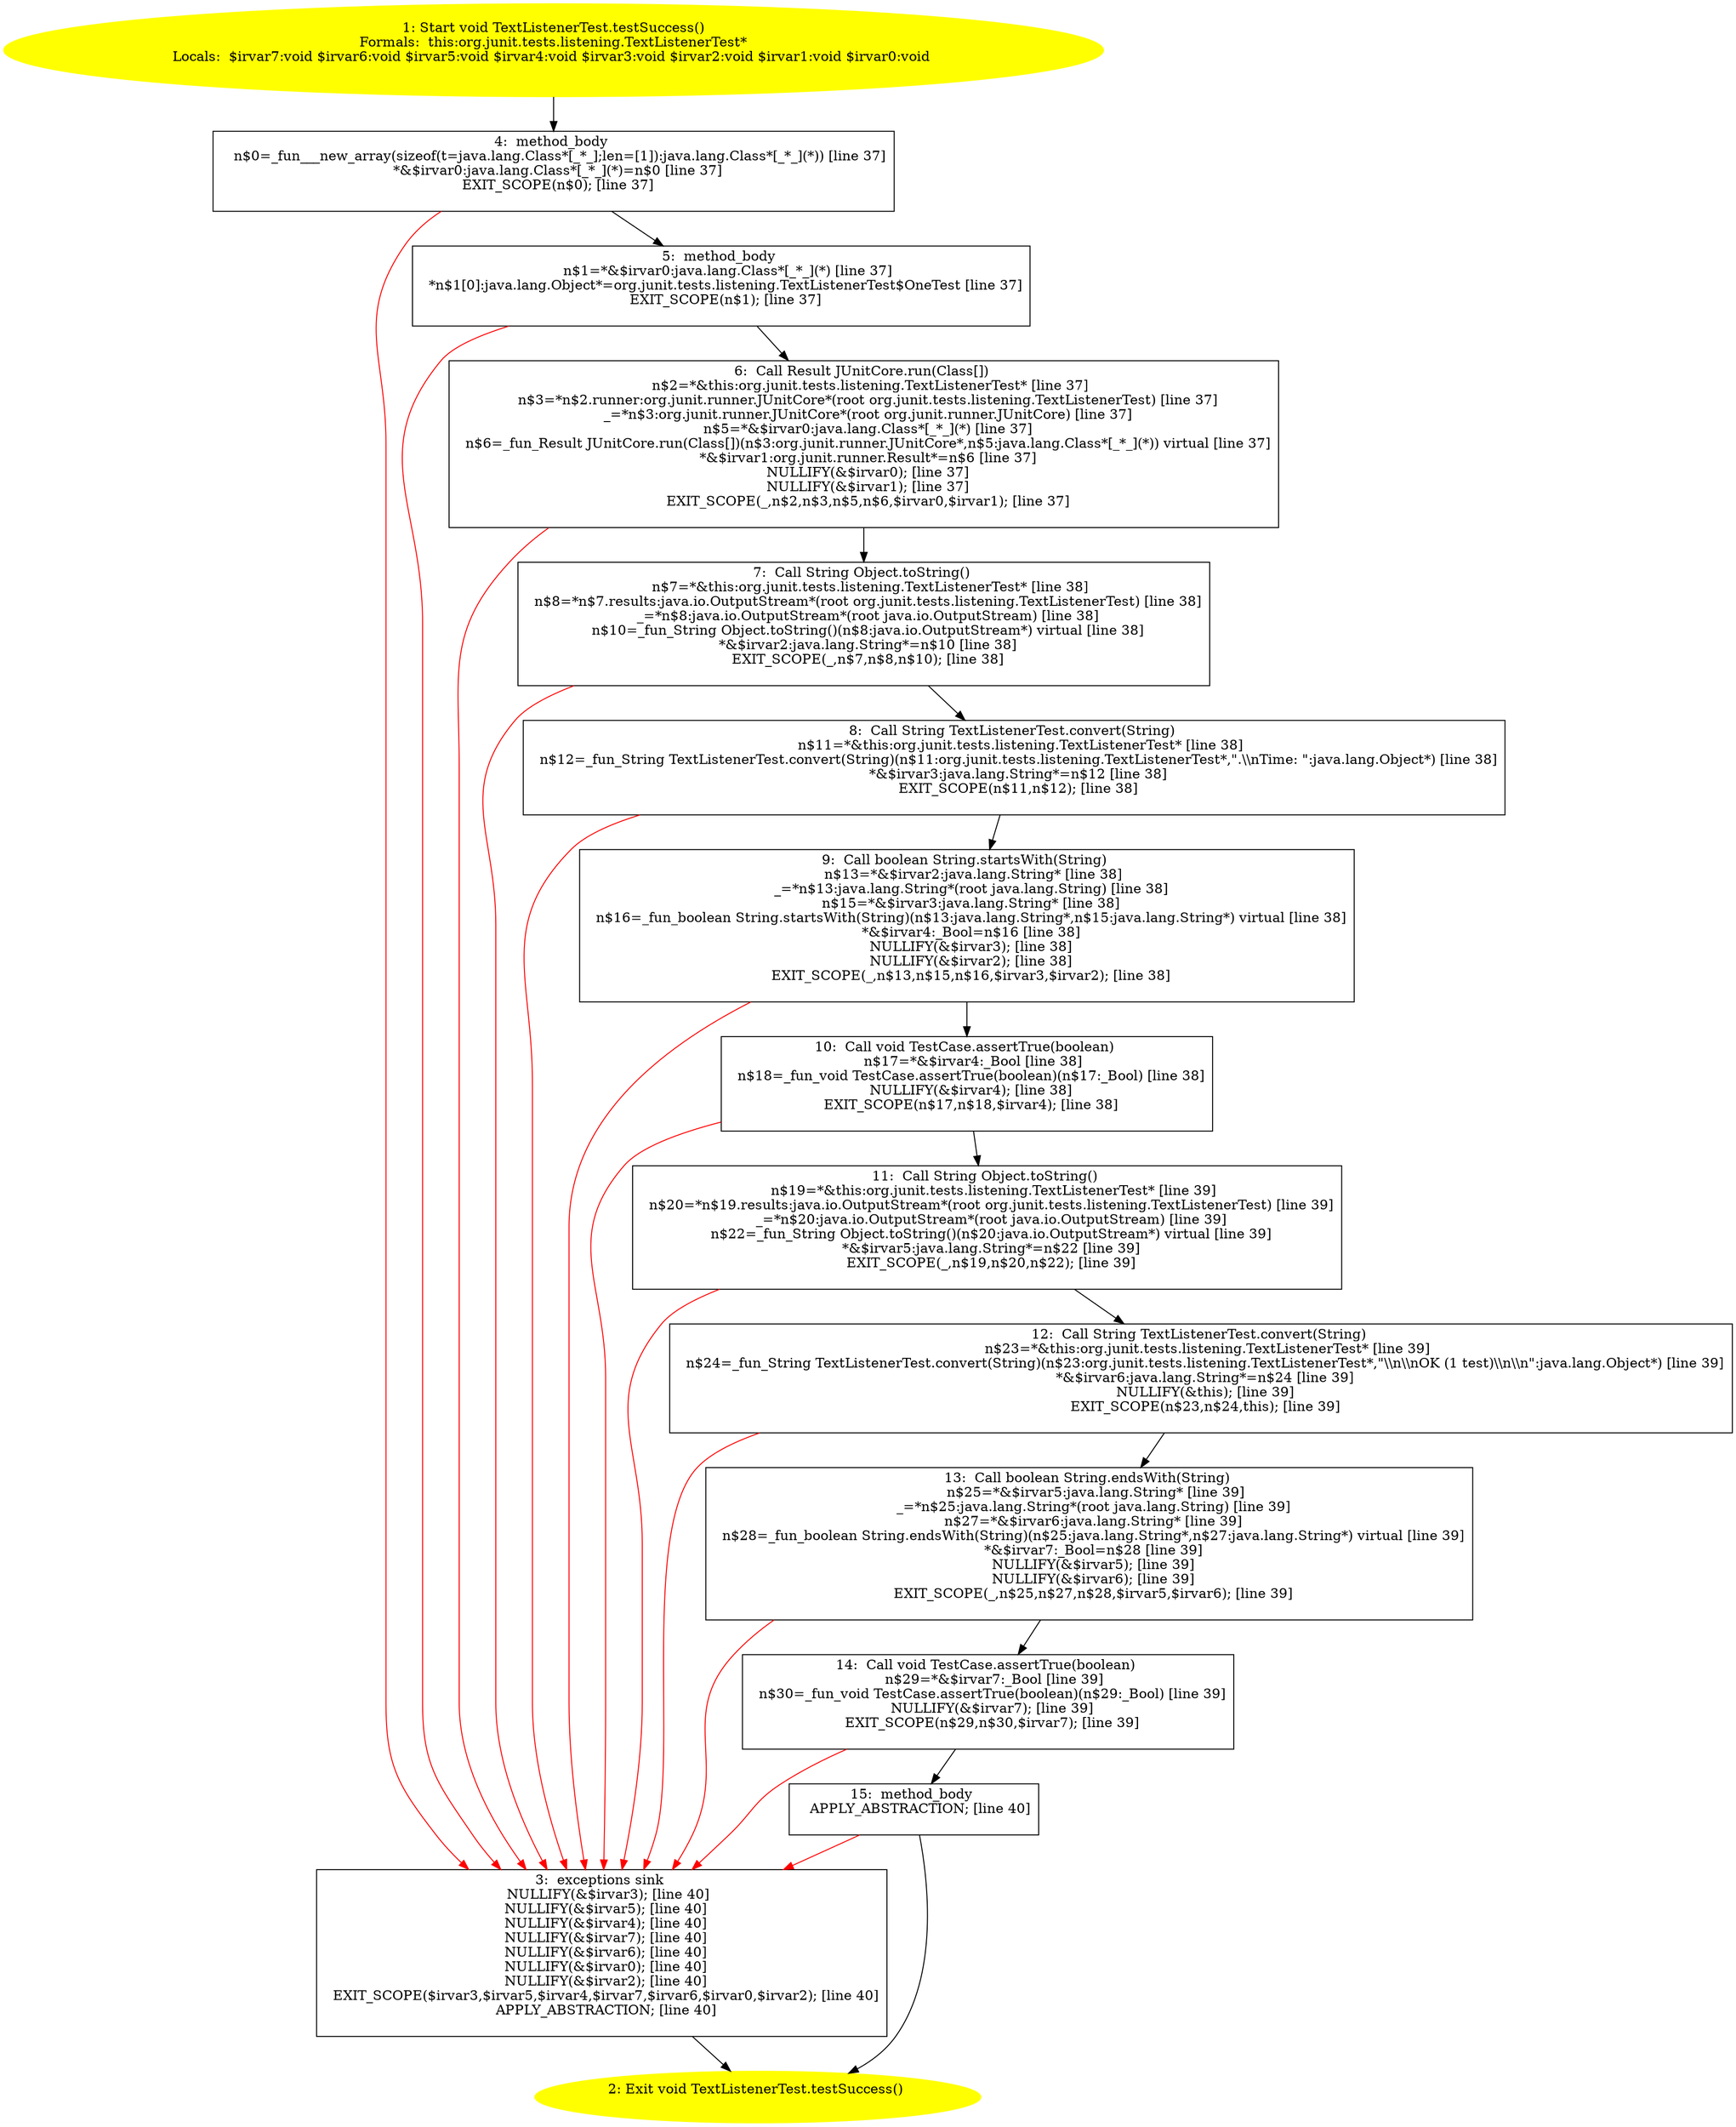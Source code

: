 /* @generated */
digraph cfg {
"org.junit.tests.listening.TextListenerTest.testSuccess():void.23da1e60ec4c7fc1e8f096e7b91e42a6_1" [label="1: Start void TextListenerTest.testSuccess()\nFormals:  this:org.junit.tests.listening.TextListenerTest*\nLocals:  $irvar7:void $irvar6:void $irvar5:void $irvar4:void $irvar3:void $irvar2:void $irvar1:void $irvar0:void \n  " color=yellow style=filled]
	

	 "org.junit.tests.listening.TextListenerTest.testSuccess():void.23da1e60ec4c7fc1e8f096e7b91e42a6_1" -> "org.junit.tests.listening.TextListenerTest.testSuccess():void.23da1e60ec4c7fc1e8f096e7b91e42a6_4" ;
"org.junit.tests.listening.TextListenerTest.testSuccess():void.23da1e60ec4c7fc1e8f096e7b91e42a6_2" [label="2: Exit void TextListenerTest.testSuccess() \n  " color=yellow style=filled]
	

"org.junit.tests.listening.TextListenerTest.testSuccess():void.23da1e60ec4c7fc1e8f096e7b91e42a6_3" [label="3:  exceptions sink \n   NULLIFY(&$irvar3); [line 40]\n  NULLIFY(&$irvar5); [line 40]\n  NULLIFY(&$irvar4); [line 40]\n  NULLIFY(&$irvar7); [line 40]\n  NULLIFY(&$irvar6); [line 40]\n  NULLIFY(&$irvar0); [line 40]\n  NULLIFY(&$irvar2); [line 40]\n  EXIT_SCOPE($irvar3,$irvar5,$irvar4,$irvar7,$irvar6,$irvar0,$irvar2); [line 40]\n  APPLY_ABSTRACTION; [line 40]\n " shape="box"]
	

	 "org.junit.tests.listening.TextListenerTest.testSuccess():void.23da1e60ec4c7fc1e8f096e7b91e42a6_3" -> "org.junit.tests.listening.TextListenerTest.testSuccess():void.23da1e60ec4c7fc1e8f096e7b91e42a6_2" ;
"org.junit.tests.listening.TextListenerTest.testSuccess():void.23da1e60ec4c7fc1e8f096e7b91e42a6_4" [label="4:  method_body \n   n$0=_fun___new_array(sizeof(t=java.lang.Class*[_*_];len=[1]):java.lang.Class*[_*_](*)) [line 37]\n  *&$irvar0:java.lang.Class*[_*_](*)=n$0 [line 37]\n  EXIT_SCOPE(n$0); [line 37]\n " shape="box"]
	

	 "org.junit.tests.listening.TextListenerTest.testSuccess():void.23da1e60ec4c7fc1e8f096e7b91e42a6_4" -> "org.junit.tests.listening.TextListenerTest.testSuccess():void.23da1e60ec4c7fc1e8f096e7b91e42a6_5" ;
	 "org.junit.tests.listening.TextListenerTest.testSuccess():void.23da1e60ec4c7fc1e8f096e7b91e42a6_4" -> "org.junit.tests.listening.TextListenerTest.testSuccess():void.23da1e60ec4c7fc1e8f096e7b91e42a6_3" [color="red" ];
"org.junit.tests.listening.TextListenerTest.testSuccess():void.23da1e60ec4c7fc1e8f096e7b91e42a6_5" [label="5:  method_body \n   n$1=*&$irvar0:java.lang.Class*[_*_](*) [line 37]\n  *n$1[0]:java.lang.Object*=org.junit.tests.listening.TextListenerTest$OneTest [line 37]\n  EXIT_SCOPE(n$1); [line 37]\n " shape="box"]
	

	 "org.junit.tests.listening.TextListenerTest.testSuccess():void.23da1e60ec4c7fc1e8f096e7b91e42a6_5" -> "org.junit.tests.listening.TextListenerTest.testSuccess():void.23da1e60ec4c7fc1e8f096e7b91e42a6_6" ;
	 "org.junit.tests.listening.TextListenerTest.testSuccess():void.23da1e60ec4c7fc1e8f096e7b91e42a6_5" -> "org.junit.tests.listening.TextListenerTest.testSuccess():void.23da1e60ec4c7fc1e8f096e7b91e42a6_3" [color="red" ];
"org.junit.tests.listening.TextListenerTest.testSuccess():void.23da1e60ec4c7fc1e8f096e7b91e42a6_6" [label="6:  Call Result JUnitCore.run(Class[]) \n   n$2=*&this:org.junit.tests.listening.TextListenerTest* [line 37]\n  n$3=*n$2.runner:org.junit.runner.JUnitCore*(root org.junit.tests.listening.TextListenerTest) [line 37]\n  _=*n$3:org.junit.runner.JUnitCore*(root org.junit.runner.JUnitCore) [line 37]\n  n$5=*&$irvar0:java.lang.Class*[_*_](*) [line 37]\n  n$6=_fun_Result JUnitCore.run(Class[])(n$3:org.junit.runner.JUnitCore*,n$5:java.lang.Class*[_*_](*)) virtual [line 37]\n  *&$irvar1:org.junit.runner.Result*=n$6 [line 37]\n  NULLIFY(&$irvar0); [line 37]\n  NULLIFY(&$irvar1); [line 37]\n  EXIT_SCOPE(_,n$2,n$3,n$5,n$6,$irvar0,$irvar1); [line 37]\n " shape="box"]
	

	 "org.junit.tests.listening.TextListenerTest.testSuccess():void.23da1e60ec4c7fc1e8f096e7b91e42a6_6" -> "org.junit.tests.listening.TextListenerTest.testSuccess():void.23da1e60ec4c7fc1e8f096e7b91e42a6_7" ;
	 "org.junit.tests.listening.TextListenerTest.testSuccess():void.23da1e60ec4c7fc1e8f096e7b91e42a6_6" -> "org.junit.tests.listening.TextListenerTest.testSuccess():void.23da1e60ec4c7fc1e8f096e7b91e42a6_3" [color="red" ];
"org.junit.tests.listening.TextListenerTest.testSuccess():void.23da1e60ec4c7fc1e8f096e7b91e42a6_7" [label="7:  Call String Object.toString() \n   n$7=*&this:org.junit.tests.listening.TextListenerTest* [line 38]\n  n$8=*n$7.results:java.io.OutputStream*(root org.junit.tests.listening.TextListenerTest) [line 38]\n  _=*n$8:java.io.OutputStream*(root java.io.OutputStream) [line 38]\n  n$10=_fun_String Object.toString()(n$8:java.io.OutputStream*) virtual [line 38]\n  *&$irvar2:java.lang.String*=n$10 [line 38]\n  EXIT_SCOPE(_,n$7,n$8,n$10); [line 38]\n " shape="box"]
	

	 "org.junit.tests.listening.TextListenerTest.testSuccess():void.23da1e60ec4c7fc1e8f096e7b91e42a6_7" -> "org.junit.tests.listening.TextListenerTest.testSuccess():void.23da1e60ec4c7fc1e8f096e7b91e42a6_8" ;
	 "org.junit.tests.listening.TextListenerTest.testSuccess():void.23da1e60ec4c7fc1e8f096e7b91e42a6_7" -> "org.junit.tests.listening.TextListenerTest.testSuccess():void.23da1e60ec4c7fc1e8f096e7b91e42a6_3" [color="red" ];
"org.junit.tests.listening.TextListenerTest.testSuccess():void.23da1e60ec4c7fc1e8f096e7b91e42a6_8" [label="8:  Call String TextListenerTest.convert(String) \n   n$11=*&this:org.junit.tests.listening.TextListenerTest* [line 38]\n  n$12=_fun_String TextListenerTest.convert(String)(n$11:org.junit.tests.listening.TextListenerTest*,\".\\\\nTime: \":java.lang.Object*) [line 38]\n  *&$irvar3:java.lang.String*=n$12 [line 38]\n  EXIT_SCOPE(n$11,n$12); [line 38]\n " shape="box"]
	

	 "org.junit.tests.listening.TextListenerTest.testSuccess():void.23da1e60ec4c7fc1e8f096e7b91e42a6_8" -> "org.junit.tests.listening.TextListenerTest.testSuccess():void.23da1e60ec4c7fc1e8f096e7b91e42a6_9" ;
	 "org.junit.tests.listening.TextListenerTest.testSuccess():void.23da1e60ec4c7fc1e8f096e7b91e42a6_8" -> "org.junit.tests.listening.TextListenerTest.testSuccess():void.23da1e60ec4c7fc1e8f096e7b91e42a6_3" [color="red" ];
"org.junit.tests.listening.TextListenerTest.testSuccess():void.23da1e60ec4c7fc1e8f096e7b91e42a6_9" [label="9:  Call boolean String.startsWith(String) \n   n$13=*&$irvar2:java.lang.String* [line 38]\n  _=*n$13:java.lang.String*(root java.lang.String) [line 38]\n  n$15=*&$irvar3:java.lang.String* [line 38]\n  n$16=_fun_boolean String.startsWith(String)(n$13:java.lang.String*,n$15:java.lang.String*) virtual [line 38]\n  *&$irvar4:_Bool=n$16 [line 38]\n  NULLIFY(&$irvar3); [line 38]\n  NULLIFY(&$irvar2); [line 38]\n  EXIT_SCOPE(_,n$13,n$15,n$16,$irvar3,$irvar2); [line 38]\n " shape="box"]
	

	 "org.junit.tests.listening.TextListenerTest.testSuccess():void.23da1e60ec4c7fc1e8f096e7b91e42a6_9" -> "org.junit.tests.listening.TextListenerTest.testSuccess():void.23da1e60ec4c7fc1e8f096e7b91e42a6_10" ;
	 "org.junit.tests.listening.TextListenerTest.testSuccess():void.23da1e60ec4c7fc1e8f096e7b91e42a6_9" -> "org.junit.tests.listening.TextListenerTest.testSuccess():void.23da1e60ec4c7fc1e8f096e7b91e42a6_3" [color="red" ];
"org.junit.tests.listening.TextListenerTest.testSuccess():void.23da1e60ec4c7fc1e8f096e7b91e42a6_10" [label="10:  Call void TestCase.assertTrue(boolean) \n   n$17=*&$irvar4:_Bool [line 38]\n  n$18=_fun_void TestCase.assertTrue(boolean)(n$17:_Bool) [line 38]\n  NULLIFY(&$irvar4); [line 38]\n  EXIT_SCOPE(n$17,n$18,$irvar4); [line 38]\n " shape="box"]
	

	 "org.junit.tests.listening.TextListenerTest.testSuccess():void.23da1e60ec4c7fc1e8f096e7b91e42a6_10" -> "org.junit.tests.listening.TextListenerTest.testSuccess():void.23da1e60ec4c7fc1e8f096e7b91e42a6_11" ;
	 "org.junit.tests.listening.TextListenerTest.testSuccess():void.23da1e60ec4c7fc1e8f096e7b91e42a6_10" -> "org.junit.tests.listening.TextListenerTest.testSuccess():void.23da1e60ec4c7fc1e8f096e7b91e42a6_3" [color="red" ];
"org.junit.tests.listening.TextListenerTest.testSuccess():void.23da1e60ec4c7fc1e8f096e7b91e42a6_11" [label="11:  Call String Object.toString() \n   n$19=*&this:org.junit.tests.listening.TextListenerTest* [line 39]\n  n$20=*n$19.results:java.io.OutputStream*(root org.junit.tests.listening.TextListenerTest) [line 39]\n  _=*n$20:java.io.OutputStream*(root java.io.OutputStream) [line 39]\n  n$22=_fun_String Object.toString()(n$20:java.io.OutputStream*) virtual [line 39]\n  *&$irvar5:java.lang.String*=n$22 [line 39]\n  EXIT_SCOPE(_,n$19,n$20,n$22); [line 39]\n " shape="box"]
	

	 "org.junit.tests.listening.TextListenerTest.testSuccess():void.23da1e60ec4c7fc1e8f096e7b91e42a6_11" -> "org.junit.tests.listening.TextListenerTest.testSuccess():void.23da1e60ec4c7fc1e8f096e7b91e42a6_12" ;
	 "org.junit.tests.listening.TextListenerTest.testSuccess():void.23da1e60ec4c7fc1e8f096e7b91e42a6_11" -> "org.junit.tests.listening.TextListenerTest.testSuccess():void.23da1e60ec4c7fc1e8f096e7b91e42a6_3" [color="red" ];
"org.junit.tests.listening.TextListenerTest.testSuccess():void.23da1e60ec4c7fc1e8f096e7b91e42a6_12" [label="12:  Call String TextListenerTest.convert(String) \n   n$23=*&this:org.junit.tests.listening.TextListenerTest* [line 39]\n  n$24=_fun_String TextListenerTest.convert(String)(n$23:org.junit.tests.listening.TextListenerTest*,\"\\\\n\\\\nOK (1 test)\\\\n\\\\n\":java.lang.Object*) [line 39]\n  *&$irvar6:java.lang.String*=n$24 [line 39]\n  NULLIFY(&this); [line 39]\n  EXIT_SCOPE(n$23,n$24,this); [line 39]\n " shape="box"]
	

	 "org.junit.tests.listening.TextListenerTest.testSuccess():void.23da1e60ec4c7fc1e8f096e7b91e42a6_12" -> "org.junit.tests.listening.TextListenerTest.testSuccess():void.23da1e60ec4c7fc1e8f096e7b91e42a6_13" ;
	 "org.junit.tests.listening.TextListenerTest.testSuccess():void.23da1e60ec4c7fc1e8f096e7b91e42a6_12" -> "org.junit.tests.listening.TextListenerTest.testSuccess():void.23da1e60ec4c7fc1e8f096e7b91e42a6_3" [color="red" ];
"org.junit.tests.listening.TextListenerTest.testSuccess():void.23da1e60ec4c7fc1e8f096e7b91e42a6_13" [label="13:  Call boolean String.endsWith(String) \n   n$25=*&$irvar5:java.lang.String* [line 39]\n  _=*n$25:java.lang.String*(root java.lang.String) [line 39]\n  n$27=*&$irvar6:java.lang.String* [line 39]\n  n$28=_fun_boolean String.endsWith(String)(n$25:java.lang.String*,n$27:java.lang.String*) virtual [line 39]\n  *&$irvar7:_Bool=n$28 [line 39]\n  NULLIFY(&$irvar5); [line 39]\n  NULLIFY(&$irvar6); [line 39]\n  EXIT_SCOPE(_,n$25,n$27,n$28,$irvar5,$irvar6); [line 39]\n " shape="box"]
	

	 "org.junit.tests.listening.TextListenerTest.testSuccess():void.23da1e60ec4c7fc1e8f096e7b91e42a6_13" -> "org.junit.tests.listening.TextListenerTest.testSuccess():void.23da1e60ec4c7fc1e8f096e7b91e42a6_14" ;
	 "org.junit.tests.listening.TextListenerTest.testSuccess():void.23da1e60ec4c7fc1e8f096e7b91e42a6_13" -> "org.junit.tests.listening.TextListenerTest.testSuccess():void.23da1e60ec4c7fc1e8f096e7b91e42a6_3" [color="red" ];
"org.junit.tests.listening.TextListenerTest.testSuccess():void.23da1e60ec4c7fc1e8f096e7b91e42a6_14" [label="14:  Call void TestCase.assertTrue(boolean) \n   n$29=*&$irvar7:_Bool [line 39]\n  n$30=_fun_void TestCase.assertTrue(boolean)(n$29:_Bool) [line 39]\n  NULLIFY(&$irvar7); [line 39]\n  EXIT_SCOPE(n$29,n$30,$irvar7); [line 39]\n " shape="box"]
	

	 "org.junit.tests.listening.TextListenerTest.testSuccess():void.23da1e60ec4c7fc1e8f096e7b91e42a6_14" -> "org.junit.tests.listening.TextListenerTest.testSuccess():void.23da1e60ec4c7fc1e8f096e7b91e42a6_15" ;
	 "org.junit.tests.listening.TextListenerTest.testSuccess():void.23da1e60ec4c7fc1e8f096e7b91e42a6_14" -> "org.junit.tests.listening.TextListenerTest.testSuccess():void.23da1e60ec4c7fc1e8f096e7b91e42a6_3" [color="red" ];
"org.junit.tests.listening.TextListenerTest.testSuccess():void.23da1e60ec4c7fc1e8f096e7b91e42a6_15" [label="15:  method_body \n   APPLY_ABSTRACTION; [line 40]\n " shape="box"]
	

	 "org.junit.tests.listening.TextListenerTest.testSuccess():void.23da1e60ec4c7fc1e8f096e7b91e42a6_15" -> "org.junit.tests.listening.TextListenerTest.testSuccess():void.23da1e60ec4c7fc1e8f096e7b91e42a6_2" ;
	 "org.junit.tests.listening.TextListenerTest.testSuccess():void.23da1e60ec4c7fc1e8f096e7b91e42a6_15" -> "org.junit.tests.listening.TextListenerTest.testSuccess():void.23da1e60ec4c7fc1e8f096e7b91e42a6_3" [color="red" ];
}
